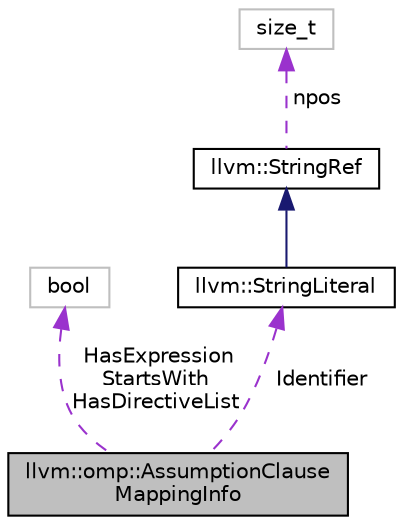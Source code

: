 digraph "llvm::omp::AssumptionClauseMappingInfo"
{
 // LATEX_PDF_SIZE
  bgcolor="transparent";
  edge [fontname="Helvetica",fontsize="10",labelfontname="Helvetica",labelfontsize="10"];
  node [fontname="Helvetica",fontsize="10",shape=record];
  Node1 [label="llvm::omp::AssumptionClause\lMappingInfo",height=0.2,width=0.4,color="black", fillcolor="grey75", style="filled", fontcolor="black",tooltip="Helper to describe assume clauses."];
  Node2 -> Node1 [dir="back",color="darkorchid3",fontsize="10",style="dashed",label=" HasExpression\nStartsWith\nHasDirectiveList" ,fontname="Helvetica"];
  Node2 [label="bool",height=0.2,width=0.4,color="grey75",tooltip=" "];
  Node3 -> Node1 [dir="back",color="darkorchid3",fontsize="10",style="dashed",label=" Identifier" ,fontname="Helvetica"];
  Node3 [label="llvm::StringLiteral",height=0.2,width=0.4,color="black",URL="$classllvm_1_1StringLiteral.html",tooltip="A wrapper around a string literal that serves as a proxy for constructing global tables of StringRefs..."];
  Node4 -> Node3 [dir="back",color="midnightblue",fontsize="10",style="solid",fontname="Helvetica"];
  Node4 [label="llvm::StringRef",height=0.2,width=0.4,color="black",URL="$classllvm_1_1StringRef.html",tooltip="StringRef - Represent a constant reference to a string, i.e."];
  Node5 -> Node4 [dir="back",color="darkorchid3",fontsize="10",style="dashed",label=" npos" ,fontname="Helvetica"];
  Node5 [label="size_t",height=0.2,width=0.4,color="grey75",tooltip=" "];
}
